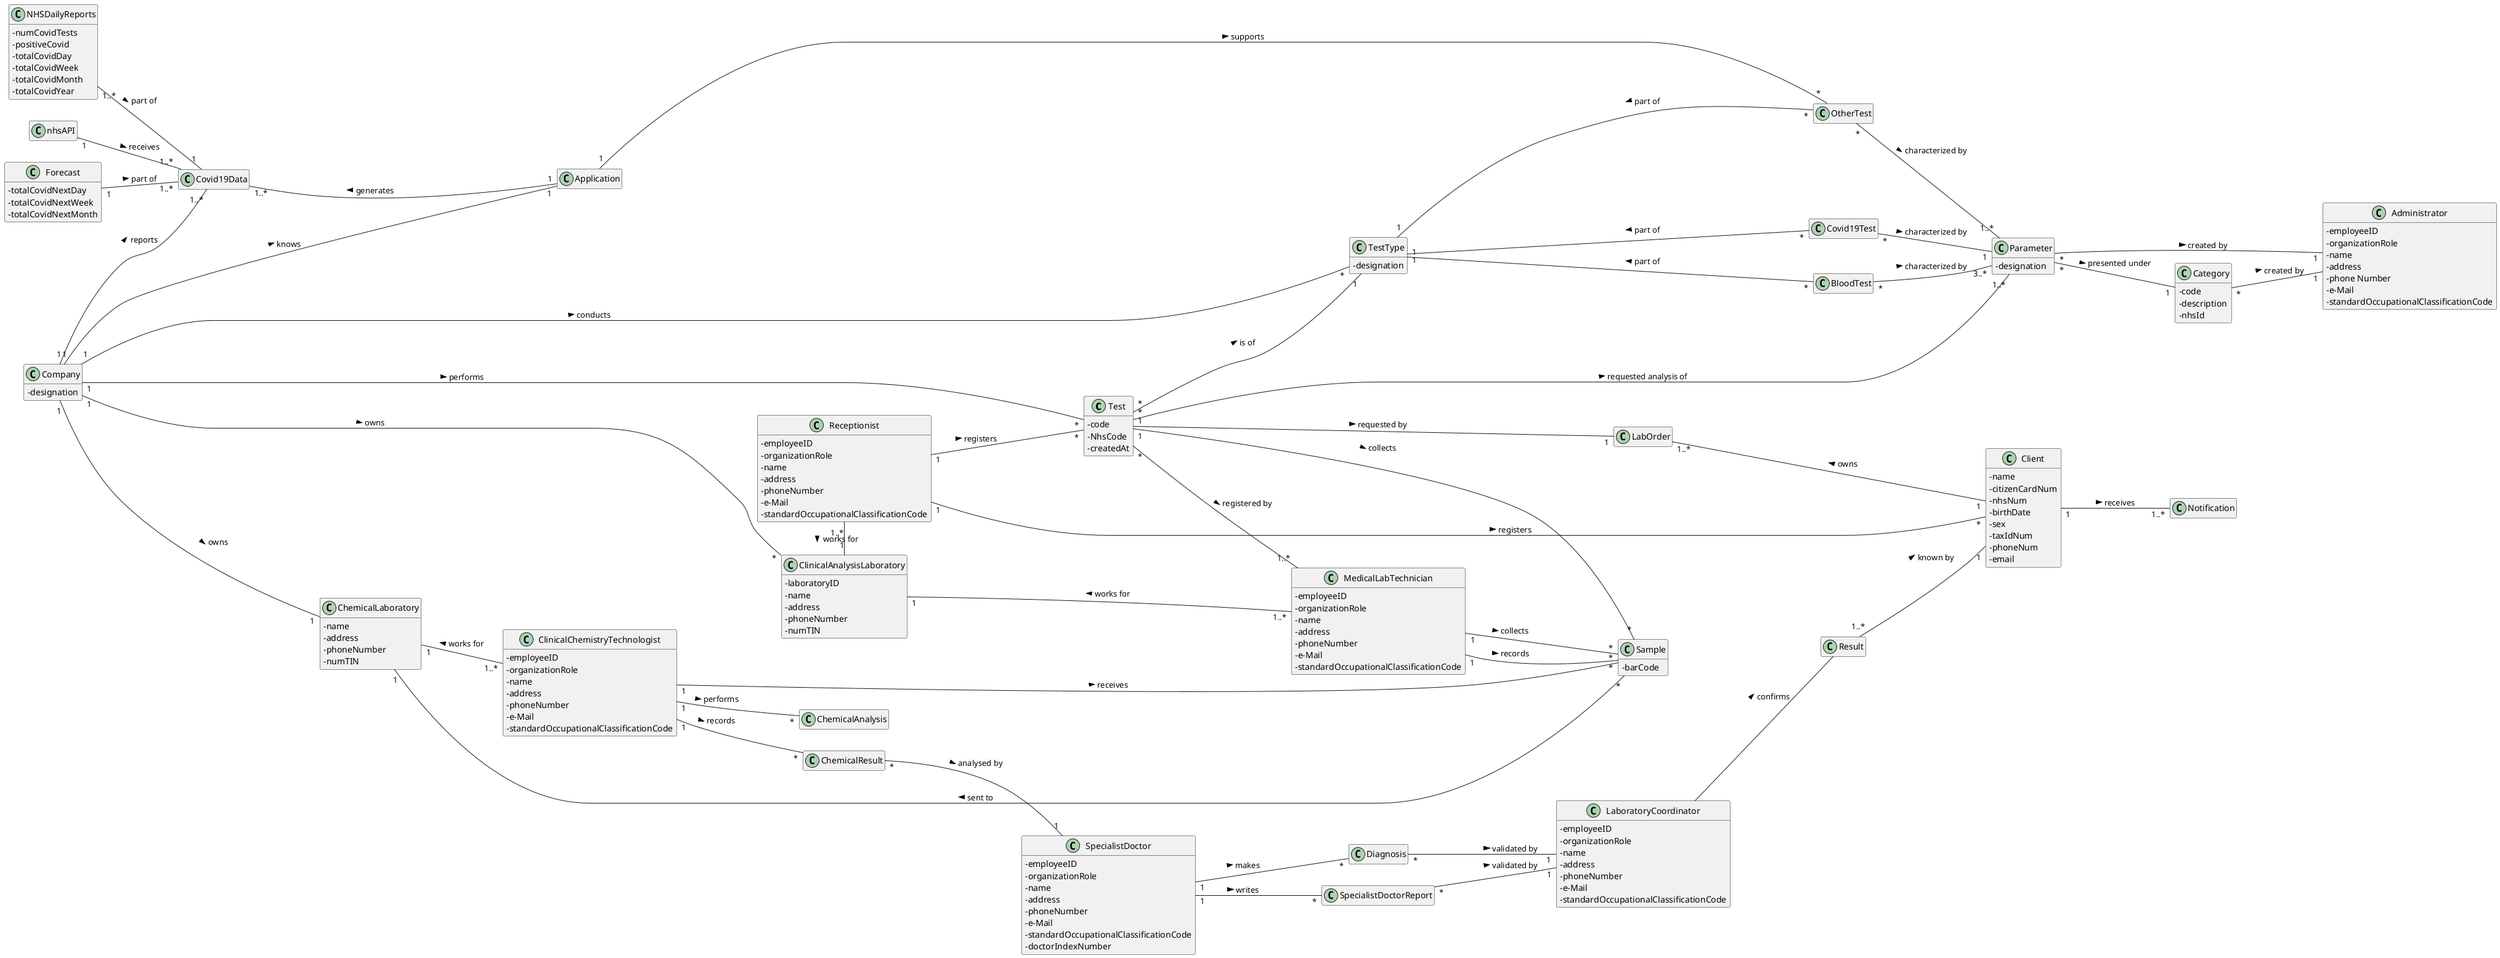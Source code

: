 @startuml

/'Adicionei Cliente <-> Resultado'/

skinparam classAttributeIconSize 0
hide empty methods
hide empty attributes
left to right direction

class Test{
- code
- NhsCode
- createdAt

}

class Sample{
- barCode

}

class Result{}
class ChemicalResult{}
/'class ClinicalResult{}'/
class Diagnosis{}
class Parameter{
- designation
}
class Notification{}
/'class Courier{}'/
class SpecialistDoctorReport{}
class Covid19Data{}
class Forecast{
- totalCovidNextDay
- totalCovidNextWeek
- totalCovidNextMonth
}

class NHSDailyReports{
- numCovidTests
- positiveCovid
- totalCovidDay
- totalCovidWeek
- totalCovidMonth
- totalCovidYear
}

class Client{
- name
- citizenCardNum
- nhsNum
- birthDate
- sex
- taxIdNum
- phoneNum
- email
}
class Administrator{
- employeeID
- organizationRole
- name
- address
- phone Number
- e-Mail
- standardOccupationalClassificationCode
}

/'class Doctor{}'/
class Receptionist{
- employeeID
- organizationRole
- name
- address
- phoneNumber
- e-Mail
- standardOccupationalClassificationCode
}

class MedicalLabTechnician{
- employeeID
- organizationRole
- name
- address
- phoneNumber
- e-Mail
- standardOccupationalClassificationCode
}

class ClinicalChemistryTechnologist{
- employeeID
- organizationRole
- name
- address
- phoneNumber
- e-Mail
- standardOccupationalClassificationCode
}

class SpecialistDoctor{
- employeeID
- organizationRole
- name
- address
- phoneNumber
- e-Mail
- standardOccupationalClassificationCode
- doctorIndexNumber
}

class LaboratoryCoordinator{
- employeeID
- organizationRole
- name
- address
- phoneNumber
- e-Mail
- standardOccupationalClassificationCode
}

class ClinicalAnalysisLaboratory{
- laboratoryID
- name
- address
- phoneNumber
- numTIN
}

class ChemicalLaboratory{
- name
- address
- phoneNumber
- numTIN
}

class Application{}
class ChemicalAnalysis{}
/'class ClinicalAnalysis{}'/
class TestType{
- designation
}
class Category{
- code
- description
- nhsId
}
class Covid19Test{
}
class BloodTest{

}

class OtherTest{
}

class Company{
- designation
}

/'class NHS{}'/
class nhsAPI{}
/'class ExternalModule{}'/

class LabOrder{}



/'LAYOUT PURPOSES'/
together {
class ChemicalLaboratory
class ClinicalAnalysisLaboratory
class ChemicalAnalysis
class Test


}

Company -[hidden]--> ChemicalLaboratory
Company -[hidden]--> ClinicalAnalysisLaboratory
ChemicalLaboratory -[hidden]--> ClinicalAnalysisLaboratory
MedicalLabTechnician -[hidden]up-|> ClinicalAnalysisLaboratory

ClinicalAnalysisLaboratory -[hidden]-|> Receptionist
ClinicalChemistryTechnologist -[hidden]up-|> ChemicalLaboratory
ClinicalAnalysisLaboratory -[hidden]up-|> Receptionist

Covid19Data -[hidden]down-|> Application

/' ACRESCENTEI AQUI AO RETIRAR TEST REQUESTED BY CLIENT '/
Covid19Data -[hidden]up-|> Company




together {
class Client
class Test
}



together {
class Covid19Test
class BloodTest
class OtherTest
}

TestType -[hidden]--> BloodTest
TestType -[hidden]--> Covid19Test
TestType -[hidden]--> OtherTest

together {
class Diagnosis
class SpecialistDoctorReport
}

LabOrder -[hidden]--> Client








/' END OF LAYOUT PURPOSES '/


Company "1" -- "*" Test : performs >
Company "1" -- "*" TestType : conducts >
Company "1" -- "1" ChemicalLaboratory : owns >
Company "1" -- "*" ClinicalAnalysisLaboratory : owns >
Company "1" -- "1..*" Covid19Data : reports >
Parameter "*" -- "1" Category : presented under >
/'ACRESCENTEI LINHA ABAIXO'/
Parameter "*" -- "1" Administrator : created by >
Category "*" -- "1" Administrator : created by >
/'RETIREI A LINHA ABAIXO TEST IS REQUESTED BY CLIENT'/
/'Test "*" -- "1" Client : requested by >'/
/'Test -- Application : is known by >'/
Test "*" -- "1" TestType : is of >
Test "1" -- "*" Sample : collects >
Test "*" -- "1..*" Parameter : requested analysis of >
Test "*" -- "1..*" MedicalLabTechnician : registered by >
Test "1" - "1" LabOrder : requested by >
LabOrder "1..*" -- "1" Client : owns <
Receptionist "1" -- "*" Client : registers >
Receptionist "1" -- "*" Test : registers >
/'PERGUNTAR CLIENTE LINHA ABAIXO'/
Receptionist "1..*" - "1" ClinicalAnalysisLaboratory : works for >
MedicalLabTechnician "1" -- "*" Sample : collects >
MedicalLabTechnician "1..*" -- "1" ClinicalAnalysisLaboratory : works for >
MedicalLabTechnician "1" -- "*" Sample : records >
/'Sample -- Application : is known >'/
Sample "*" -- "1" ChemicalLaboratory : sent to >
ClinicalChemistryTechnologist "1..*" -- "1" ChemicalLaboratory : works for >
ClinicalChemistryTechnologist "1" -- "*" Sample : receives >
ClinicalChemistryTechnologist "1" -- "*" ChemicalAnalysis : performs >
ClinicalChemistryTechnologist "1" -- "*" ChemicalResult : records >
/'LabOrder -- Doctor : prescribed by >'/
ChemicalResult "*" -- "1" SpecialistDoctor : analysed by >
SpecialistDoctor "1" -- "*" Diagnosis : makes >
SpecialistDoctor "1" -- "*" SpecialistDoctorReport : writes >
/'SpecialistDoctorReport -- Client : delivered to >'/
/'SpecialistDoctorReport -- Application : known by >'/
SpecialistDoctorReport "*" -- "1" LaboratoryCoordinator : validated by >
/'ClinicalResult -- Application : known by >'/
/'ClinicalResult -- LaboratoryCoordinator : validated by >'/
Diagnosis "*" -- "1" LaboratoryCoordinator : validated by >
LaboratoryCoordinator -- Result : confirms >
Client "1" -- "1..*" Notification : receives >
Result "1..*" -- "1" Client : known by >
/'Result -- MedicalLabTechnician : known by >'/
/'Result -- ClinicalChemistryTechnologist : known by >'/
/'Result -- SpecialistDoctor : known by >'/
/'Result -- LaboratoryCoordinator : known by >'/
nhsAPI "1" -- "1..*" Covid19Data : receives >
Application "1" --- "1..*" Covid19Data : generates >
NHSDailyReports "1..*" -- "1" Covid19Data : part of >
Forecast "1" -- "1..*" Covid19Data : part of >
Covid19Test "*" -- "1" TestType : part of >
Covid19Test "*" -- "1" Parameter : characterized by >
BloodTest "*" -- "1" TestType : part of >
BloodTest "*" -- "3..*" Parameter : characterized by >
Application "1" - "*" OtherTest : supports >
Application "1" -- "1" Company : knows <
OtherTest "*" -- "1" TestType : part of >
OtherTest "*" -- "1..*" Parameter : characterized by >
















@enduml